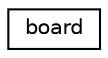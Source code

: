 digraph "Graphical Class Hierarchy"
{
 // INTERACTIVE_SVG=YES
 // LATEX_PDF_SIZE
  edge [fontname="Helvetica",fontsize="10",labelfontname="Helvetica",labelfontsize="10"];
  node [fontname="Helvetica",fontsize="10",shape=record];
  rankdir="LR";
  Node0 [label="board",height=0.2,width=0.4,color="black", fillcolor="white", style="filled",URL="$d2/d44/classboard.html",tooltip=" "];
}

